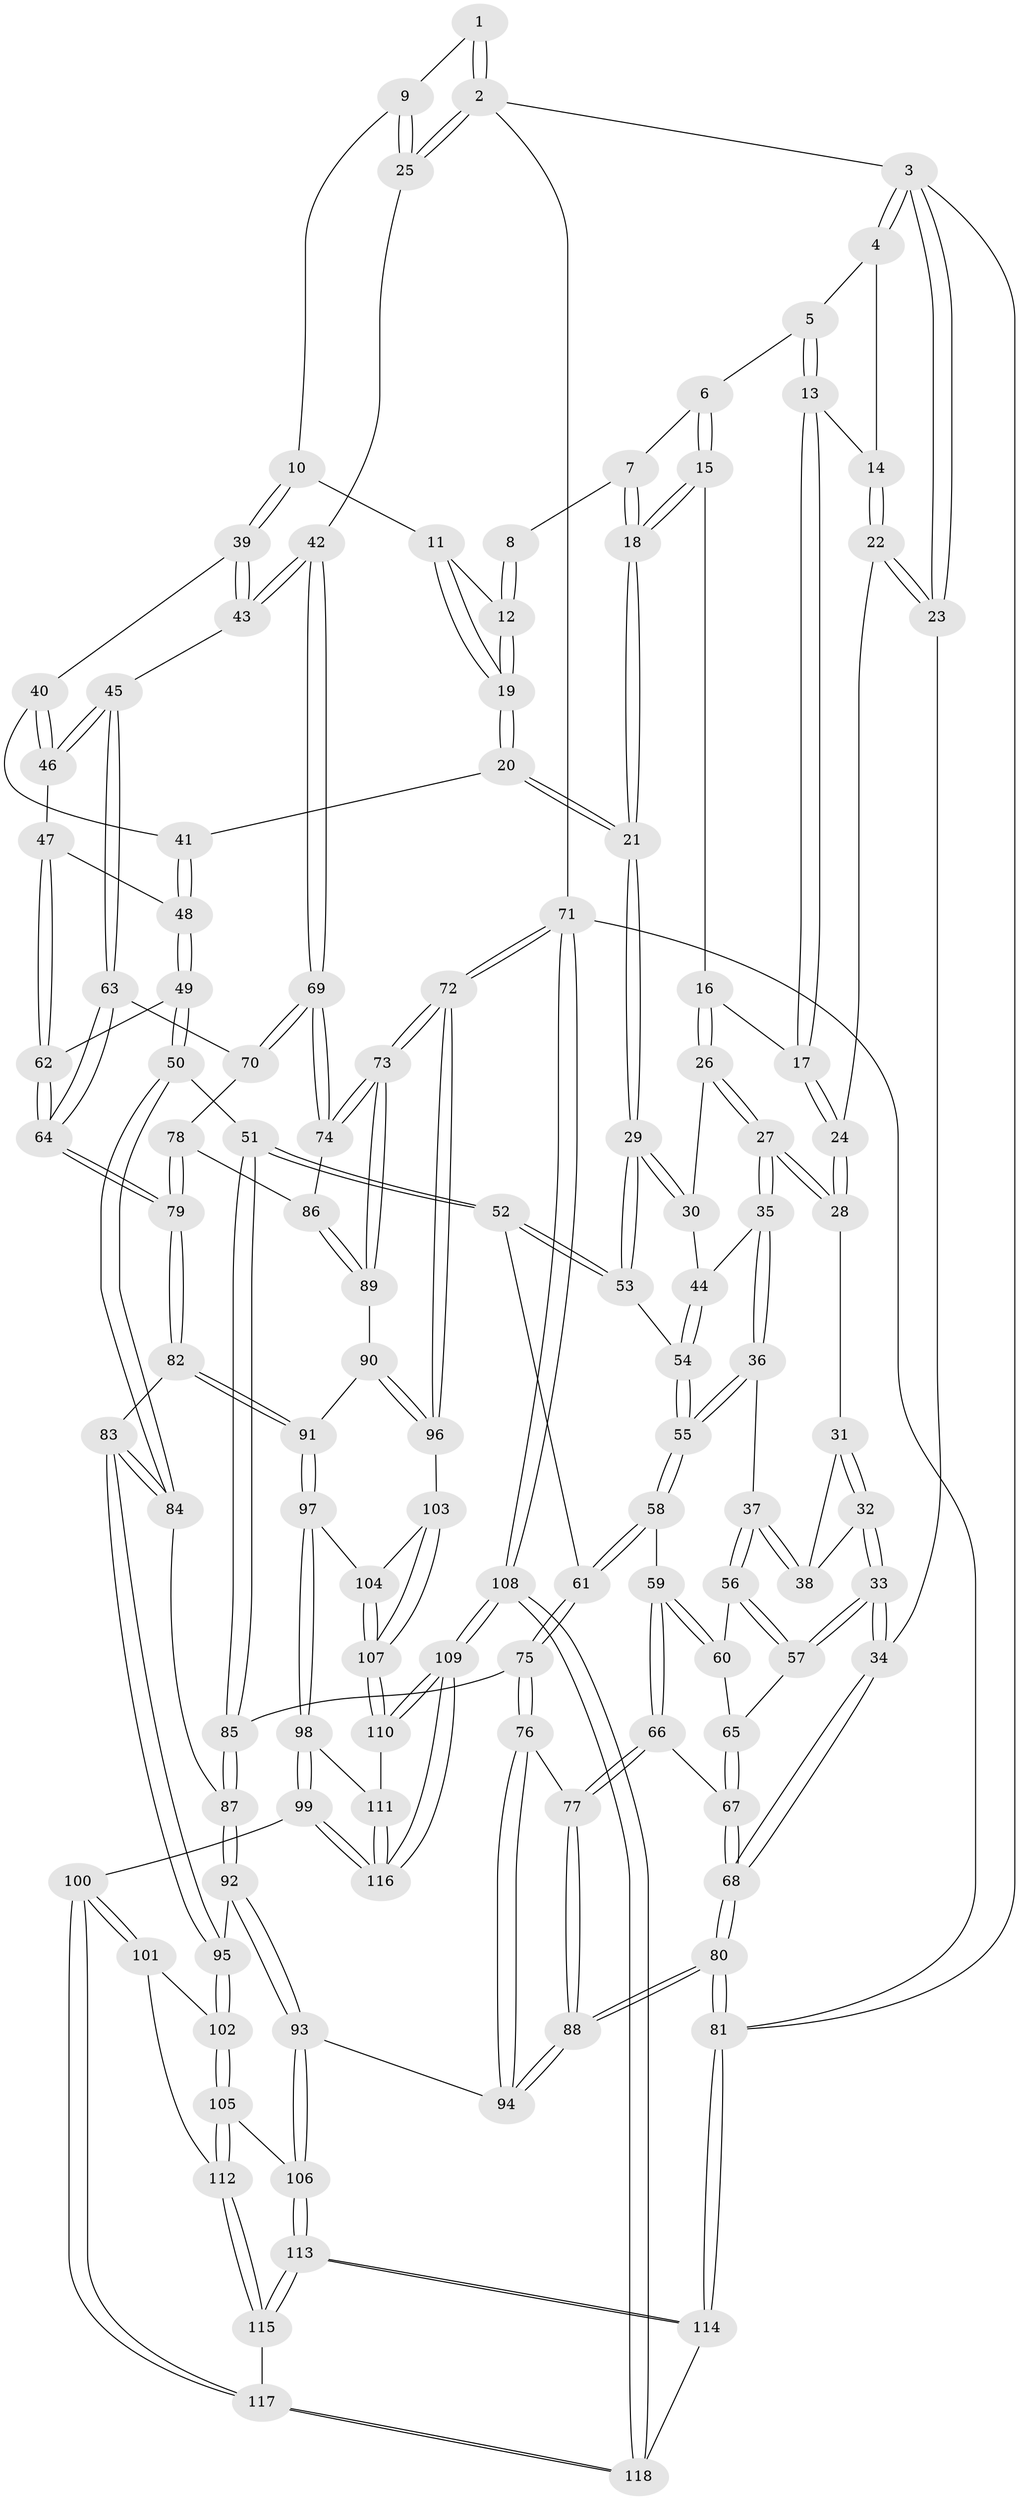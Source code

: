 // Generated by graph-tools (version 1.1) at 2025/17/03/09/25 04:17:18]
// undirected, 118 vertices, 292 edges
graph export_dot {
graph [start="1"]
  node [color=gray90,style=filled];
  1 [pos="+0.860686593042333+0"];
  2 [pos="+1+0"];
  3 [pos="+0+0"];
  4 [pos="+0.08080973719616304+0"];
  5 [pos="+0.1634636073540373+0"];
  6 [pos="+0.21902636719524113+0"];
  7 [pos="+0.40737927896534304+0"];
  8 [pos="+0.6538617419087273+0"];
  9 [pos="+0.8242655595463102+0.09436167295131886"];
  10 [pos="+0.7986273884445446+0.1512846728957389"];
  11 [pos="+0.7376269489331395+0.1152886423982194"];
  12 [pos="+0.6517143276476056+0.017629066310511567"];
  13 [pos="+0.1456243381274548+0.1089805682828939"];
  14 [pos="+0.11374708524126237+0.10879170657406095"];
  15 [pos="+0.2383090331896916+0.07700232992220224"];
  16 [pos="+0.22559749613588567+0.1312655257762382"];
  17 [pos="+0.22357085272607205+0.13147625002840474"];
  18 [pos="+0.4475071999499476+0.095126634505265"];
  19 [pos="+0.528446713100388+0.157592470861083"];
  20 [pos="+0.4867326904591942+0.18924177124873812"];
  21 [pos="+0.47644266214096537+0.18834824457199745"];
  22 [pos="+0.08939880821477683+0.12468633596583523"];
  23 [pos="+0+0.05831501227870482"];
  24 [pos="+0.1179737318294997+0.200618331862492"];
  25 [pos="+1+0.015247973474298468"];
  26 [pos="+0.287656921787764+0.21938459548007347"];
  27 [pos="+0.25777432024481495+0.25467619368483896"];
  28 [pos="+0.11753607148651365+0.20202842984405767"];
  29 [pos="+0.454507695042041+0.20748563193407696"];
  30 [pos="+0.36925471165267604+0.21654267597969742"];
  31 [pos="+0.11078588808521911+0.21178806166162148"];
  32 [pos="+0+0.2588898436445799"];
  33 [pos="+0+0.2637469636884177"];
  34 [pos="+0+0.2634791353052"];
  35 [pos="+0.23004328960070777+0.3015113373820061"];
  36 [pos="+0.19914662480166062+0.33731077968600287"];
  37 [pos="+0.18454175539702475+0.342241748406567"];
  38 [pos="+0.15249256684136953+0.3142254207108632"];
  39 [pos="+0.8044110602221324+0.18793469851508476"];
  40 [pos="+0.7916961224801592+0.20705202202448839"];
  41 [pos="+0.5716610156815992+0.2422620281833743"];
  42 [pos="+1+0.22308933316902504"];
  43 [pos="+1+0.2455838781810595"];
  44 [pos="+0.3231024441959551+0.3508454519437551"];
  45 [pos="+0.8412229880668187+0.4246579851836722"];
  46 [pos="+0.7816934109505119+0.36943394089470416"];
  47 [pos="+0.7267736494109837+0.3819457714806588"];
  48 [pos="+0.6120961867669912+0.3318853650139167"];
  49 [pos="+0.5410909409883851+0.4730990829510619"];
  50 [pos="+0.5017907421063007+0.48674526154023845"];
  51 [pos="+0.5009352658669144+0.4865515824885419"];
  52 [pos="+0.4870162363885107+0.47392482971473776"];
  53 [pos="+0.4345648805915931+0.36454259162489905"];
  54 [pos="+0.35162477552881716+0.3893368954761962"];
  55 [pos="+0.29955528433280154+0.4302711041237271"];
  56 [pos="+0.15472104036332548+0.38479199390017726"];
  57 [pos="+0+0.28653845157065316"];
  58 [pos="+0.29939861122509587+0.4868197400297917"];
  59 [pos="+0.26444848343278315+0.4912634890147218"];
  60 [pos="+0.14262929386015125+0.4214663333489618"];
  61 [pos="+0.3067965058237046+0.4954691637394421"];
  62 [pos="+0.6458356923731494+0.4921498732099694"];
  63 [pos="+0.8422162866744746+0.4278527768116397"];
  64 [pos="+0.6826424160370542+0.5446204688646485"];
  65 [pos="+0.12155762706735607+0.4510933071979494"];
  66 [pos="+0.16809671911814006+0.5541062285402739"];
  67 [pos="+0.1107440991410695+0.4861359385467314"];
  68 [pos="+0+0.6246816832237857"];
  69 [pos="+1+0.39777978745345266"];
  70 [pos="+0.8588458082465421+0.4573107425242147"];
  71 [pos="+1+1"];
  72 [pos="+1+0.7757101333326571"];
  73 [pos="+1+0.5979283199905783"];
  74 [pos="+1+0.44255851926142326"];
  75 [pos="+0.31824353211296275+0.598587566027049"];
  76 [pos="+0.2673930960576545+0.6779194811538839"];
  77 [pos="+0.1710802411961371+0.5689678445756495"];
  78 [pos="+0.8649859307706489+0.48430452828874004"];
  79 [pos="+0.6995245025038007+0.6060204016105458"];
  80 [pos="+0+0.8724082600237422"];
  81 [pos="+0+1"];
  82 [pos="+0.695981640315898+0.6690442994697514"];
  83 [pos="+0.612417915463329+0.6793254779969067"];
  84 [pos="+0.5481007697443334+0.6040700382521715"];
  85 [pos="+0.42008429322359997+0.584859611516465"];
  86 [pos="+0.8934931530437226+0.5344778254953606"];
  87 [pos="+0.4466057294616176+0.6567282624706877"];
  88 [pos="+0+0.854027742225885"];
  89 [pos="+0.9036445003925799+0.5992617160084194"];
  90 [pos="+0.8897664904175256+0.6342749608828951"];
  91 [pos="+0.7247334932298805+0.6905416150033662"];
  92 [pos="+0.44181504970665947+0.7076858081837814"];
  93 [pos="+0.3234925475249845+0.7716898397036845"];
  94 [pos="+0.2663316481055974+0.7187940734720872"];
  95 [pos="+0.5548874597536171+0.7356002614670791"];
  96 [pos="+0.9584399433942729+0.7536488259356134"];
  97 [pos="+0.741898819942461+0.7590770817707995"];
  98 [pos="+0.7191404725557038+0.8345083168373445"];
  99 [pos="+0.6735892215230094+0.8823223006057407"];
  100 [pos="+0.593860415835597+0.9184284526178359"];
  101 [pos="+0.5594810898950252+0.8099779942707698"];
  102 [pos="+0.5520373756208794+0.7763399687570345"];
  103 [pos="+0.9547222451238014+0.7577921861026621"];
  104 [pos="+0.8018427863212457+0.7809782388098524"];
  105 [pos="+0.3948336266712927+0.8327844107730146"];
  106 [pos="+0.32568843241005674+0.7798358216793019"];
  107 [pos="+0.8963314774012897+0.9003383769534342"];
  108 [pos="+1+1"];
  109 [pos="+0.9657985567711223+1"];
  110 [pos="+0.8956561666983647+0.9115989772800356"];
  111 [pos="+0.7553837207376378+0.85914706529409"];
  112 [pos="+0.41190569206166555+0.8552486504670789"];
  113 [pos="+0.23354199691262328+1"];
  114 [pos="+0.0730618116344763+1"];
  115 [pos="+0.444320013659059+0.9066627522716214"];
  116 [pos="+0.8257133799209637+1"];
  117 [pos="+0.5502125846543794+0.9932255611054015"];
  118 [pos="+0.5462677870999327+1"];
  1 -- 2;
  1 -- 2;
  1 -- 9;
  2 -- 3;
  2 -- 25;
  2 -- 25;
  2 -- 71;
  3 -- 4;
  3 -- 4;
  3 -- 23;
  3 -- 23;
  3 -- 81;
  4 -- 5;
  4 -- 14;
  5 -- 6;
  5 -- 13;
  5 -- 13;
  6 -- 7;
  6 -- 15;
  6 -- 15;
  7 -- 8;
  7 -- 18;
  7 -- 18;
  8 -- 12;
  8 -- 12;
  9 -- 10;
  9 -- 25;
  9 -- 25;
  10 -- 11;
  10 -- 39;
  10 -- 39;
  11 -- 12;
  11 -- 19;
  11 -- 19;
  12 -- 19;
  12 -- 19;
  13 -- 14;
  13 -- 17;
  13 -- 17;
  14 -- 22;
  14 -- 22;
  15 -- 16;
  15 -- 18;
  15 -- 18;
  16 -- 17;
  16 -- 26;
  16 -- 26;
  17 -- 24;
  17 -- 24;
  18 -- 21;
  18 -- 21;
  19 -- 20;
  19 -- 20;
  20 -- 21;
  20 -- 21;
  20 -- 41;
  21 -- 29;
  21 -- 29;
  22 -- 23;
  22 -- 23;
  22 -- 24;
  23 -- 34;
  24 -- 28;
  24 -- 28;
  25 -- 42;
  26 -- 27;
  26 -- 27;
  26 -- 30;
  27 -- 28;
  27 -- 28;
  27 -- 35;
  27 -- 35;
  28 -- 31;
  29 -- 30;
  29 -- 30;
  29 -- 53;
  29 -- 53;
  30 -- 44;
  31 -- 32;
  31 -- 32;
  31 -- 38;
  32 -- 33;
  32 -- 33;
  32 -- 38;
  33 -- 34;
  33 -- 34;
  33 -- 57;
  33 -- 57;
  34 -- 68;
  34 -- 68;
  35 -- 36;
  35 -- 36;
  35 -- 44;
  36 -- 37;
  36 -- 55;
  36 -- 55;
  37 -- 38;
  37 -- 38;
  37 -- 56;
  37 -- 56;
  39 -- 40;
  39 -- 43;
  39 -- 43;
  40 -- 41;
  40 -- 46;
  40 -- 46;
  41 -- 48;
  41 -- 48;
  42 -- 43;
  42 -- 43;
  42 -- 69;
  42 -- 69;
  43 -- 45;
  44 -- 54;
  44 -- 54;
  45 -- 46;
  45 -- 46;
  45 -- 63;
  45 -- 63;
  46 -- 47;
  47 -- 48;
  47 -- 62;
  47 -- 62;
  48 -- 49;
  48 -- 49;
  49 -- 50;
  49 -- 50;
  49 -- 62;
  50 -- 51;
  50 -- 84;
  50 -- 84;
  51 -- 52;
  51 -- 52;
  51 -- 85;
  51 -- 85;
  52 -- 53;
  52 -- 53;
  52 -- 61;
  53 -- 54;
  54 -- 55;
  54 -- 55;
  55 -- 58;
  55 -- 58;
  56 -- 57;
  56 -- 57;
  56 -- 60;
  57 -- 65;
  58 -- 59;
  58 -- 61;
  58 -- 61;
  59 -- 60;
  59 -- 60;
  59 -- 66;
  59 -- 66;
  60 -- 65;
  61 -- 75;
  61 -- 75;
  62 -- 64;
  62 -- 64;
  63 -- 64;
  63 -- 64;
  63 -- 70;
  64 -- 79;
  64 -- 79;
  65 -- 67;
  65 -- 67;
  66 -- 67;
  66 -- 77;
  66 -- 77;
  67 -- 68;
  67 -- 68;
  68 -- 80;
  68 -- 80;
  69 -- 70;
  69 -- 70;
  69 -- 74;
  69 -- 74;
  70 -- 78;
  71 -- 72;
  71 -- 72;
  71 -- 108;
  71 -- 108;
  71 -- 81;
  72 -- 73;
  72 -- 73;
  72 -- 96;
  72 -- 96;
  73 -- 74;
  73 -- 74;
  73 -- 89;
  73 -- 89;
  74 -- 86;
  75 -- 76;
  75 -- 76;
  75 -- 85;
  76 -- 77;
  76 -- 94;
  76 -- 94;
  77 -- 88;
  77 -- 88;
  78 -- 79;
  78 -- 79;
  78 -- 86;
  79 -- 82;
  79 -- 82;
  80 -- 81;
  80 -- 81;
  80 -- 88;
  80 -- 88;
  81 -- 114;
  81 -- 114;
  82 -- 83;
  82 -- 91;
  82 -- 91;
  83 -- 84;
  83 -- 84;
  83 -- 95;
  83 -- 95;
  84 -- 87;
  85 -- 87;
  85 -- 87;
  86 -- 89;
  86 -- 89;
  87 -- 92;
  87 -- 92;
  88 -- 94;
  88 -- 94;
  89 -- 90;
  90 -- 91;
  90 -- 96;
  90 -- 96;
  91 -- 97;
  91 -- 97;
  92 -- 93;
  92 -- 93;
  92 -- 95;
  93 -- 94;
  93 -- 106;
  93 -- 106;
  95 -- 102;
  95 -- 102;
  96 -- 103;
  97 -- 98;
  97 -- 98;
  97 -- 104;
  98 -- 99;
  98 -- 99;
  98 -- 111;
  99 -- 100;
  99 -- 116;
  99 -- 116;
  100 -- 101;
  100 -- 101;
  100 -- 117;
  100 -- 117;
  101 -- 102;
  101 -- 112;
  102 -- 105;
  102 -- 105;
  103 -- 104;
  103 -- 107;
  103 -- 107;
  104 -- 107;
  104 -- 107;
  105 -- 106;
  105 -- 112;
  105 -- 112;
  106 -- 113;
  106 -- 113;
  107 -- 110;
  107 -- 110;
  108 -- 109;
  108 -- 109;
  108 -- 118;
  108 -- 118;
  109 -- 110;
  109 -- 110;
  109 -- 116;
  109 -- 116;
  110 -- 111;
  111 -- 116;
  111 -- 116;
  112 -- 115;
  112 -- 115;
  113 -- 114;
  113 -- 114;
  113 -- 115;
  113 -- 115;
  114 -- 118;
  115 -- 117;
  117 -- 118;
  117 -- 118;
}
